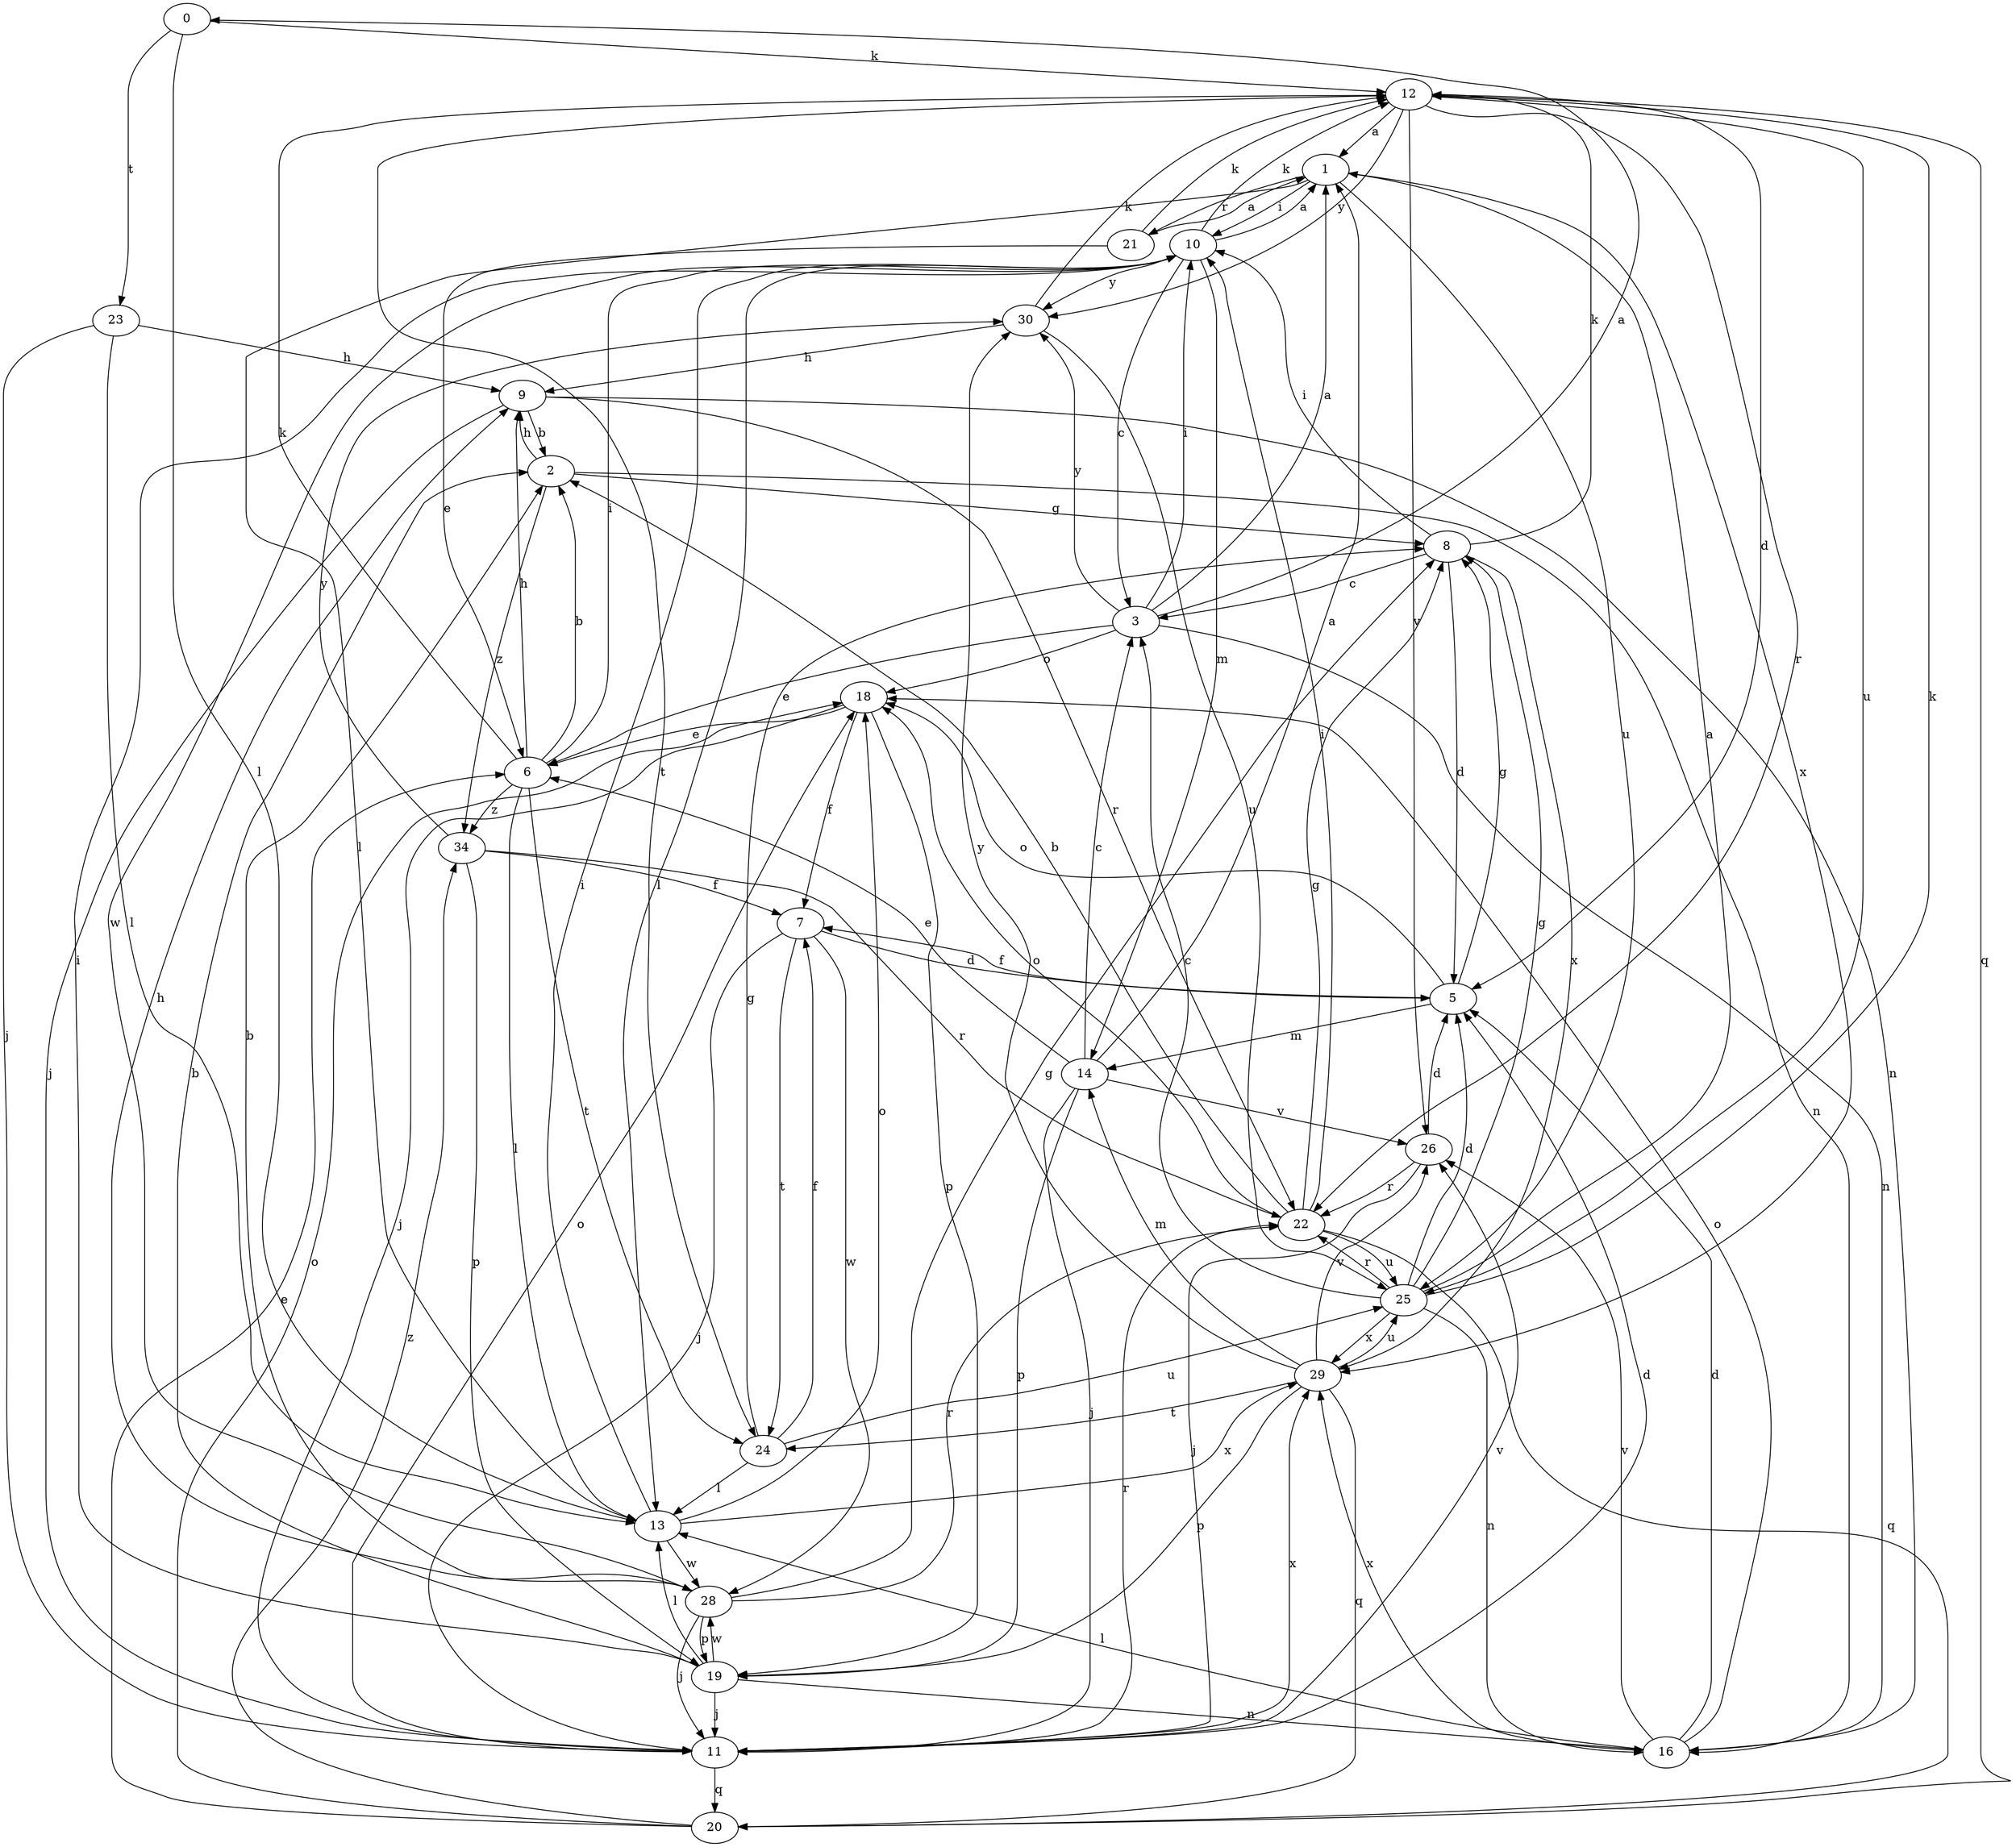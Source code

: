 strict digraph  {
0;
1;
2;
3;
5;
6;
7;
8;
9;
10;
11;
12;
13;
14;
16;
18;
19;
20;
21;
22;
23;
24;
25;
26;
28;
29;
30;
34;
0 -> 12  [label=k];
0 -> 13  [label=l];
0 -> 23  [label=t];
1 -> 10  [label=i];
1 -> 13  [label=l];
1 -> 21  [label=r];
1 -> 25  [label=u];
1 -> 29  [label=x];
2 -> 8  [label=g];
2 -> 9  [label=h];
2 -> 16  [label=n];
2 -> 34  [label=z];
3 -> 0  [label=a];
3 -> 1  [label=a];
3 -> 6  [label=e];
3 -> 10  [label=i];
3 -> 16  [label=n];
3 -> 18  [label=o];
3 -> 30  [label=y];
5 -> 7  [label=f];
5 -> 8  [label=g];
5 -> 14  [label=m];
5 -> 18  [label=o];
6 -> 2  [label=b];
6 -> 9  [label=h];
6 -> 10  [label=i];
6 -> 12  [label=k];
6 -> 13  [label=l];
6 -> 24  [label=t];
6 -> 34  [label=z];
7 -> 5  [label=d];
7 -> 11  [label=j];
7 -> 24  [label=t];
7 -> 28  [label=w];
8 -> 3  [label=c];
8 -> 5  [label=d];
8 -> 10  [label=i];
8 -> 12  [label=k];
8 -> 29  [label=x];
9 -> 2  [label=b];
9 -> 11  [label=j];
9 -> 16  [label=n];
9 -> 22  [label=r];
10 -> 1  [label=a];
10 -> 3  [label=c];
10 -> 12  [label=k];
10 -> 13  [label=l];
10 -> 14  [label=m];
10 -> 28  [label=w];
10 -> 30  [label=y];
11 -> 5  [label=d];
11 -> 18  [label=o];
11 -> 20  [label=q];
11 -> 22  [label=r];
11 -> 26  [label=v];
11 -> 29  [label=x];
12 -> 1  [label=a];
12 -> 5  [label=d];
12 -> 20  [label=q];
12 -> 22  [label=r];
12 -> 24  [label=t];
12 -> 25  [label=u];
12 -> 26  [label=v];
12 -> 30  [label=y];
13 -> 10  [label=i];
13 -> 18  [label=o];
13 -> 28  [label=w];
13 -> 29  [label=x];
14 -> 1  [label=a];
14 -> 3  [label=c];
14 -> 6  [label=e];
14 -> 11  [label=j];
14 -> 19  [label=p];
14 -> 26  [label=v];
16 -> 5  [label=d];
16 -> 13  [label=l];
16 -> 18  [label=o];
16 -> 26  [label=v];
16 -> 29  [label=x];
18 -> 6  [label=e];
18 -> 7  [label=f];
18 -> 11  [label=j];
18 -> 19  [label=p];
19 -> 2  [label=b];
19 -> 10  [label=i];
19 -> 11  [label=j];
19 -> 13  [label=l];
19 -> 16  [label=n];
19 -> 28  [label=w];
20 -> 6  [label=e];
20 -> 18  [label=o];
20 -> 34  [label=z];
21 -> 1  [label=a];
21 -> 6  [label=e];
21 -> 12  [label=k];
22 -> 2  [label=b];
22 -> 8  [label=g];
22 -> 10  [label=i];
22 -> 18  [label=o];
22 -> 20  [label=q];
22 -> 25  [label=u];
23 -> 9  [label=h];
23 -> 11  [label=j];
23 -> 13  [label=l];
24 -> 7  [label=f];
24 -> 8  [label=g];
24 -> 13  [label=l];
24 -> 25  [label=u];
25 -> 1  [label=a];
25 -> 3  [label=c];
25 -> 5  [label=d];
25 -> 8  [label=g];
25 -> 12  [label=k];
25 -> 16  [label=n];
25 -> 22  [label=r];
25 -> 29  [label=x];
26 -> 5  [label=d];
26 -> 11  [label=j];
26 -> 22  [label=r];
28 -> 2  [label=b];
28 -> 8  [label=g];
28 -> 9  [label=h];
28 -> 11  [label=j];
28 -> 19  [label=p];
28 -> 22  [label=r];
29 -> 14  [label=m];
29 -> 19  [label=p];
29 -> 20  [label=q];
29 -> 24  [label=t];
29 -> 25  [label=u];
29 -> 26  [label=v];
29 -> 30  [label=y];
30 -> 9  [label=h];
30 -> 12  [label=k];
30 -> 25  [label=u];
34 -> 7  [label=f];
34 -> 19  [label=p];
34 -> 22  [label=r];
34 -> 30  [label=y];
}
